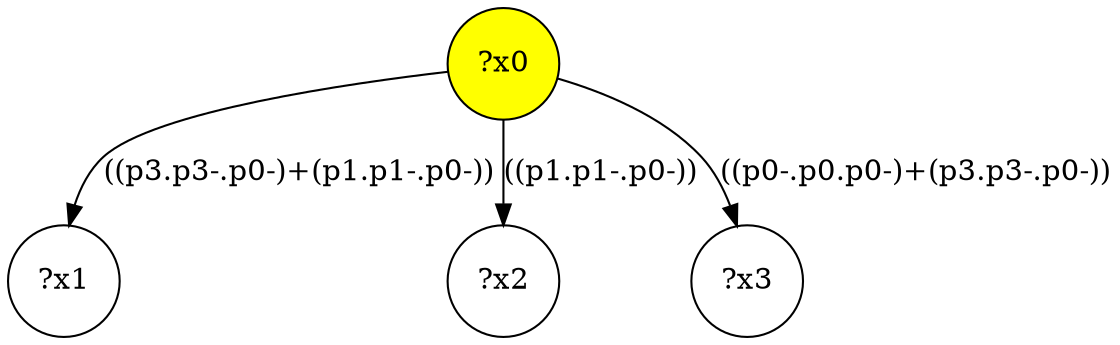 digraph g {
	x0 [fillcolor="yellow", style="filled," shape=circle, label="?x0"];
	x1 [shape=circle, label="?x1"];
	x0 -> x1 [label="((p3.p3-.p0-)+(p1.p1-.p0-))"];
	x2 [shape=circle, label="?x2"];
	x0 -> x2 [label="((p1.p1-.p0-))"];
	x3 [shape=circle, label="?x3"];
	x0 -> x3 [label="((p0-.p0.p0-)+(p3.p3-.p0-))"];
}
